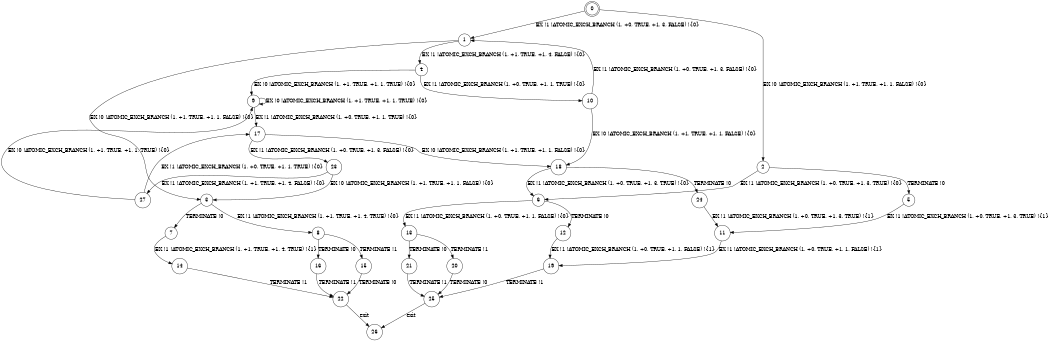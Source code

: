 digraph BCG {
size = "7, 10.5";
center = TRUE;
node [shape = circle];
0 [peripheries = 2];
0 -> 1 [label = "EX !1 !ATOMIC_EXCH_BRANCH (1, +0, TRUE, +1, 3, FALSE) !{0}"];
0 -> 2 [label = "EX !0 !ATOMIC_EXCH_BRANCH (1, +1, TRUE, +1, 1, FALSE) !{0}"];
1 -> 3 [label = "EX !0 !ATOMIC_EXCH_BRANCH (1, +1, TRUE, +1, 1, FALSE) !{0}"];
1 -> 4 [label = "EX !1 !ATOMIC_EXCH_BRANCH (1, +1, TRUE, +1, 4, FALSE) !{0}"];
2 -> 5 [label = "TERMINATE !0"];
2 -> 6 [label = "EX !1 !ATOMIC_EXCH_BRANCH (1, +0, TRUE, +1, 3, TRUE) !{0}"];
3 -> 7 [label = "TERMINATE !0"];
3 -> 8 [label = "EX !1 !ATOMIC_EXCH_BRANCH (1, +1, TRUE, +1, 4, TRUE) !{0}"];
4 -> 9 [label = "EX !0 !ATOMIC_EXCH_BRANCH (1, +1, TRUE, +1, 1, TRUE) !{0}"];
4 -> 10 [label = "EX !1 !ATOMIC_EXCH_BRANCH (1, +0, TRUE, +1, 1, TRUE) !{0}"];
5 -> 11 [label = "EX !1 !ATOMIC_EXCH_BRANCH (1, +0, TRUE, +1, 3, TRUE) !{1}"];
6 -> 12 [label = "TERMINATE !0"];
6 -> 13 [label = "EX !1 !ATOMIC_EXCH_BRANCH (1, +0, TRUE, +1, 1, FALSE) !{0}"];
7 -> 14 [label = "EX !1 !ATOMIC_EXCH_BRANCH (1, +1, TRUE, +1, 4, TRUE) !{1}"];
8 -> 15 [label = "TERMINATE !1"];
8 -> 16 [label = "TERMINATE !0"];
9 -> 17 [label = "EX !1 !ATOMIC_EXCH_BRANCH (1, +0, TRUE, +1, 1, TRUE) !{0}"];
9 -> 9 [label = "EX !0 !ATOMIC_EXCH_BRANCH (1, +1, TRUE, +1, 1, TRUE) !{0}"];
10 -> 18 [label = "EX !0 !ATOMIC_EXCH_BRANCH (1, +1, TRUE, +1, 1, FALSE) !{0}"];
10 -> 1 [label = "EX !1 !ATOMIC_EXCH_BRANCH (1, +0, TRUE, +1, 3, FALSE) !{0}"];
11 -> 19 [label = "EX !1 !ATOMIC_EXCH_BRANCH (1, +0, TRUE, +1, 1, FALSE) !{1}"];
12 -> 19 [label = "EX !1 !ATOMIC_EXCH_BRANCH (1, +0, TRUE, +1, 1, FALSE) !{1}"];
13 -> 20 [label = "TERMINATE !1"];
13 -> 21 [label = "TERMINATE !0"];
14 -> 22 [label = "TERMINATE !1"];
15 -> 22 [label = "TERMINATE !0"];
16 -> 22 [label = "TERMINATE !1"];
17 -> 23 [label = "EX !1 !ATOMIC_EXCH_BRANCH (1, +0, TRUE, +1, 3, FALSE) !{0}"];
17 -> 18 [label = "EX !0 !ATOMIC_EXCH_BRANCH (1, +1, TRUE, +1, 1, FALSE) !{0}"];
18 -> 24 [label = "TERMINATE !0"];
18 -> 6 [label = "EX !1 !ATOMIC_EXCH_BRANCH (1, +0, TRUE, +1, 3, TRUE) !{0}"];
19 -> 25 [label = "TERMINATE !1"];
20 -> 25 [label = "TERMINATE !0"];
21 -> 25 [label = "TERMINATE !1"];
22 -> 26 [label = "exit"];
23 -> 27 [label = "EX !1 !ATOMIC_EXCH_BRANCH (1, +1, TRUE, +1, 4, FALSE) !{0}"];
23 -> 3 [label = "EX !0 !ATOMIC_EXCH_BRANCH (1, +1, TRUE, +1, 1, FALSE) !{0}"];
24 -> 11 [label = "EX !1 !ATOMIC_EXCH_BRANCH (1, +0, TRUE, +1, 3, TRUE) !{1}"];
25 -> 26 [label = "exit"];
27 -> 17 [label = "EX !1 !ATOMIC_EXCH_BRANCH (1, +0, TRUE, +1, 1, TRUE) !{0}"];
27 -> 9 [label = "EX !0 !ATOMIC_EXCH_BRANCH (1, +1, TRUE, +1, 1, TRUE) !{0}"];
}
